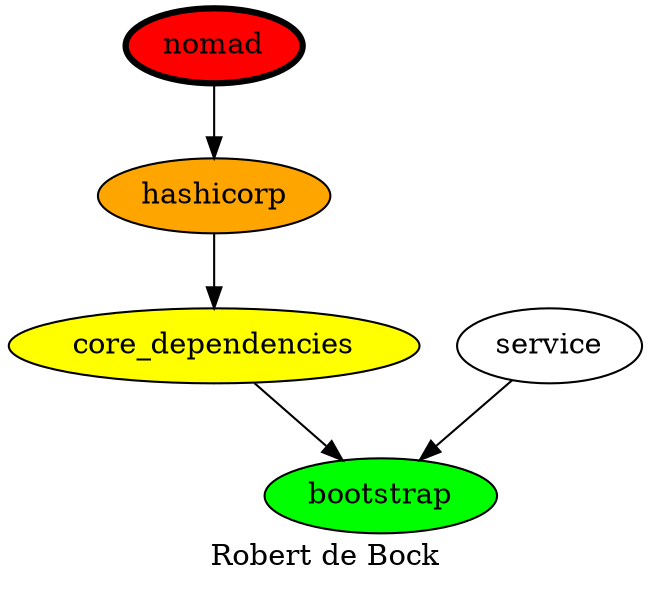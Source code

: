 digraph PhiloDilemma {
  label = "Robert de Bock" ;
  overlap=false
  {
    bootstrap [fillcolor=green style=filled]
    "core_dependencies" [fillcolor=yellow style=filled]
    hashicorp [fillcolor=orange style=filled]
    nomad [fillcolor=red style=filled penwidth=3]
  }
  {"core_dependencies" service} -> bootstrap
  hashicorp -> "core_dependencies"
  nomad -> hashicorp
}

